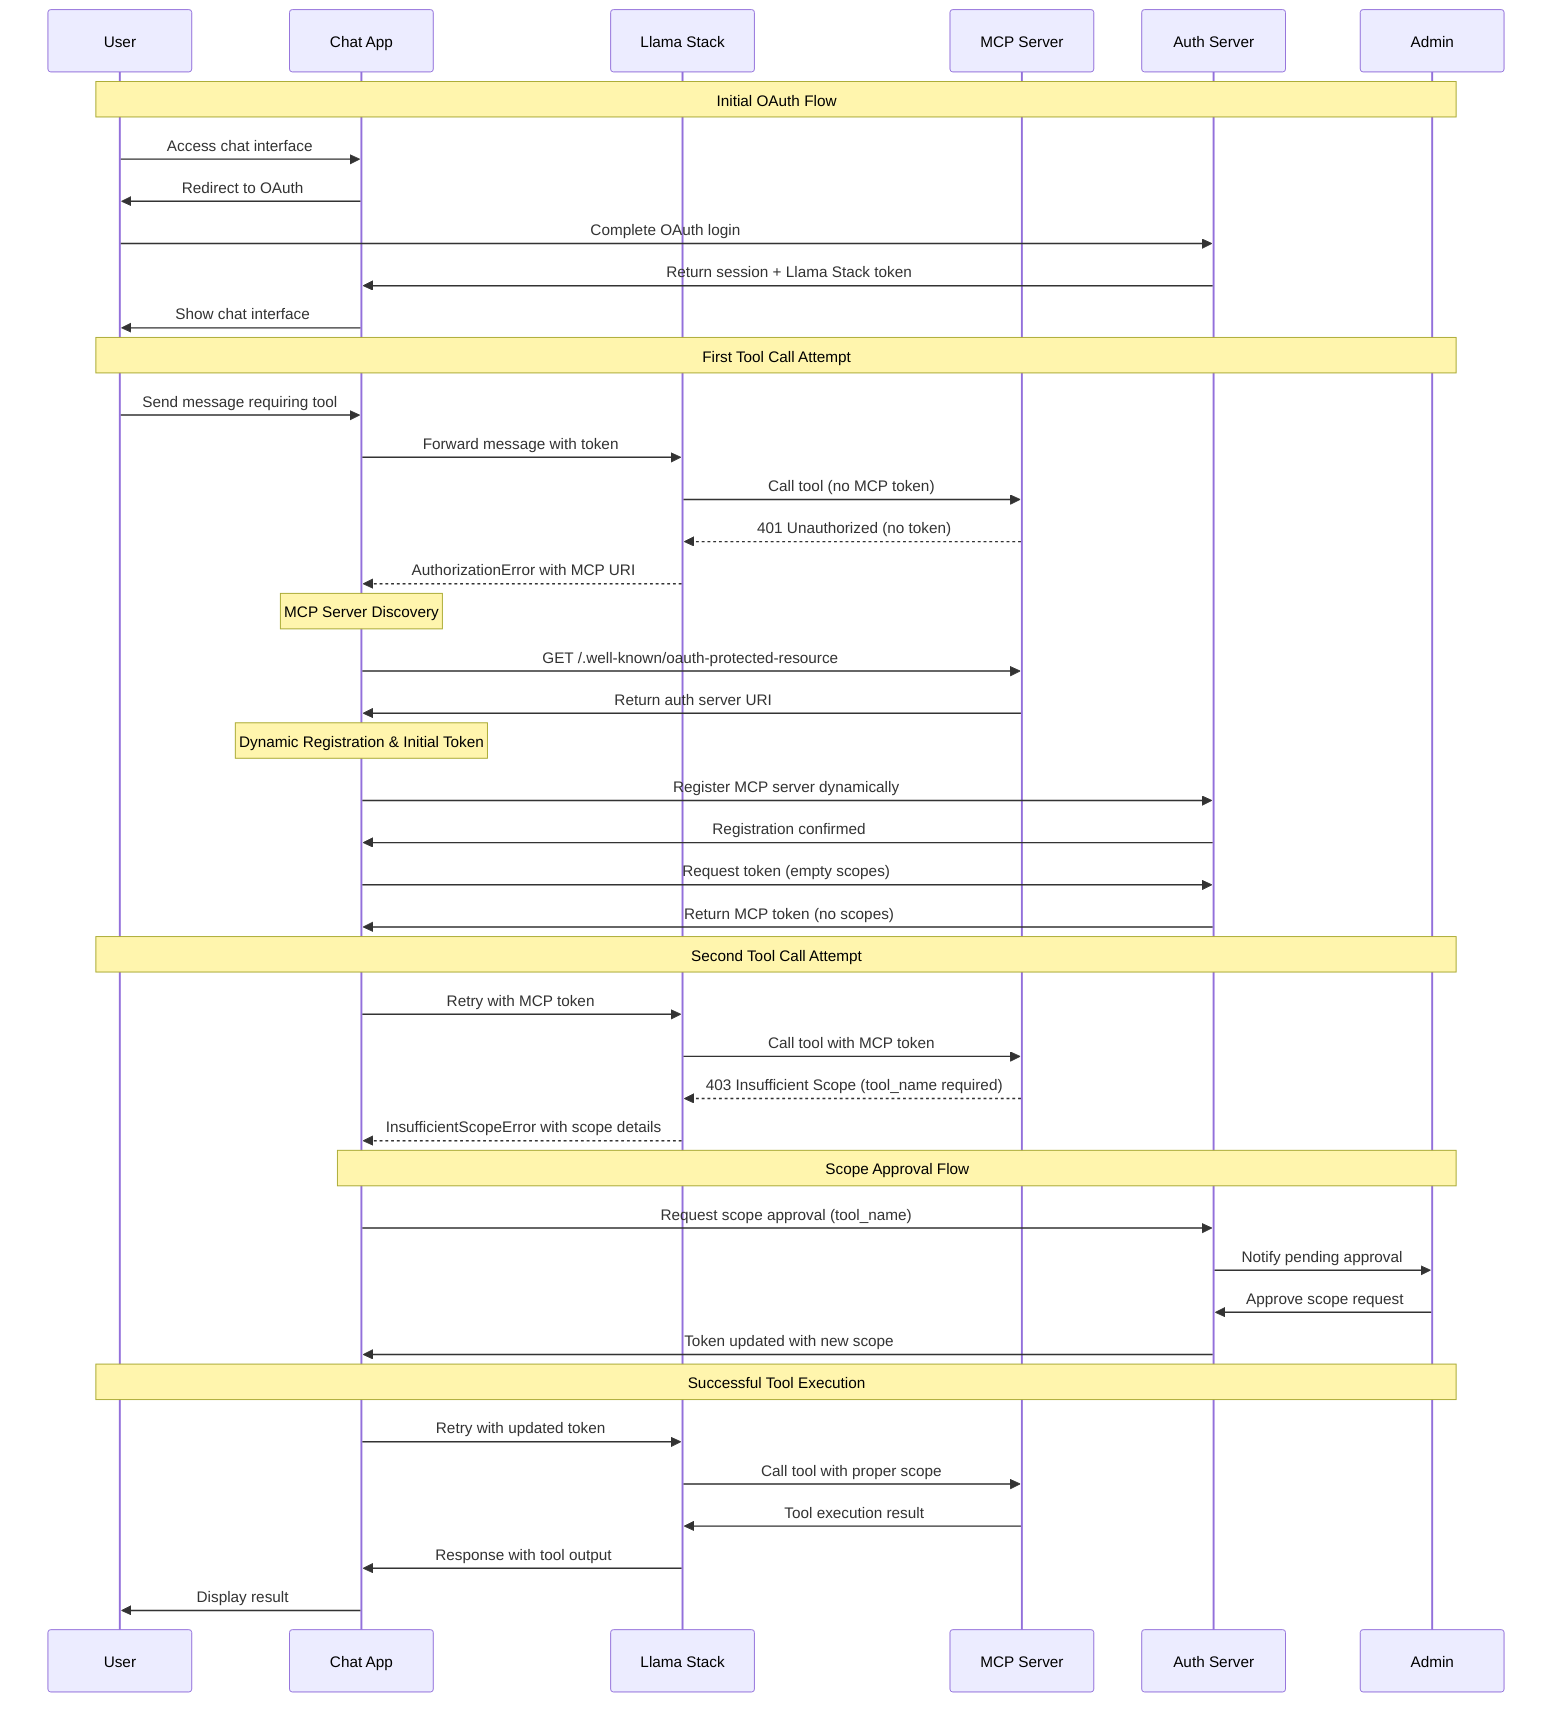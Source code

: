sequenceDiagram
    participant User
    participant ChatApp as Chat App
    participant LlamaStack as Llama Stack
    participant MCPServer as MCP Server
    participant AuthServer as Auth Server
    participant Admin

    Note over User, Admin: Initial OAuth Flow
    User->>ChatApp: Access chat interface
    ChatApp->>User: Redirect to OAuth
    User->>AuthServer: Complete OAuth login
    AuthServer->>ChatApp: Return session + Llama Stack token
    ChatApp->>User: Show chat interface

    Note over User, Admin: First Tool Call Attempt
    User->>ChatApp: Send message requiring tool
    ChatApp->>LlamaStack: Forward message with token
    LlamaStack->>MCPServer: Call tool (no MCP token)
    MCPServer-->>LlamaStack: 401 Unauthorized (no token)
    LlamaStack-->>ChatApp: AuthorizationError with MCP URI
    
    Note over ChatApp: MCP Server Discovery
    ChatApp->>MCPServer: GET /.well-known/oauth-protected-resource
    MCPServer->>ChatApp: Return auth server URI
    
    Note over ChatApp: Dynamic Registration & Initial Token
    ChatApp->>AuthServer: Register MCP server dynamically
    AuthServer->>ChatApp: Registration confirmed
    ChatApp->>AuthServer: Request token (empty scopes)
    AuthServer->>ChatApp: Return MCP token (no scopes)
    
    Note over User, Admin: Second Tool Call Attempt
    ChatApp->>LlamaStack: Retry with MCP token
    LlamaStack->>MCPServer: Call tool with MCP token
    MCPServer-->>LlamaStack: 403 Insufficient Scope (tool_name required)
    LlamaStack-->>ChatApp: InsufficientScopeError with scope details
    
    Note over ChatApp, Admin: Scope Approval Flow
    ChatApp->>AuthServer: Request scope approval (tool_name)
    AuthServer->>Admin: Notify pending approval
    Admin->>AuthServer: Approve scope request
    AuthServer->>ChatApp: Token updated with new scope
    
    Note over User, Admin: Successful Tool Execution
    ChatApp->>LlamaStack: Retry with updated token
    LlamaStack->>MCPServer: Call tool with proper scope
    MCPServer->>LlamaStack: Tool execution result
    LlamaStack->>ChatApp: Response with tool output
    ChatApp->>User: Display result